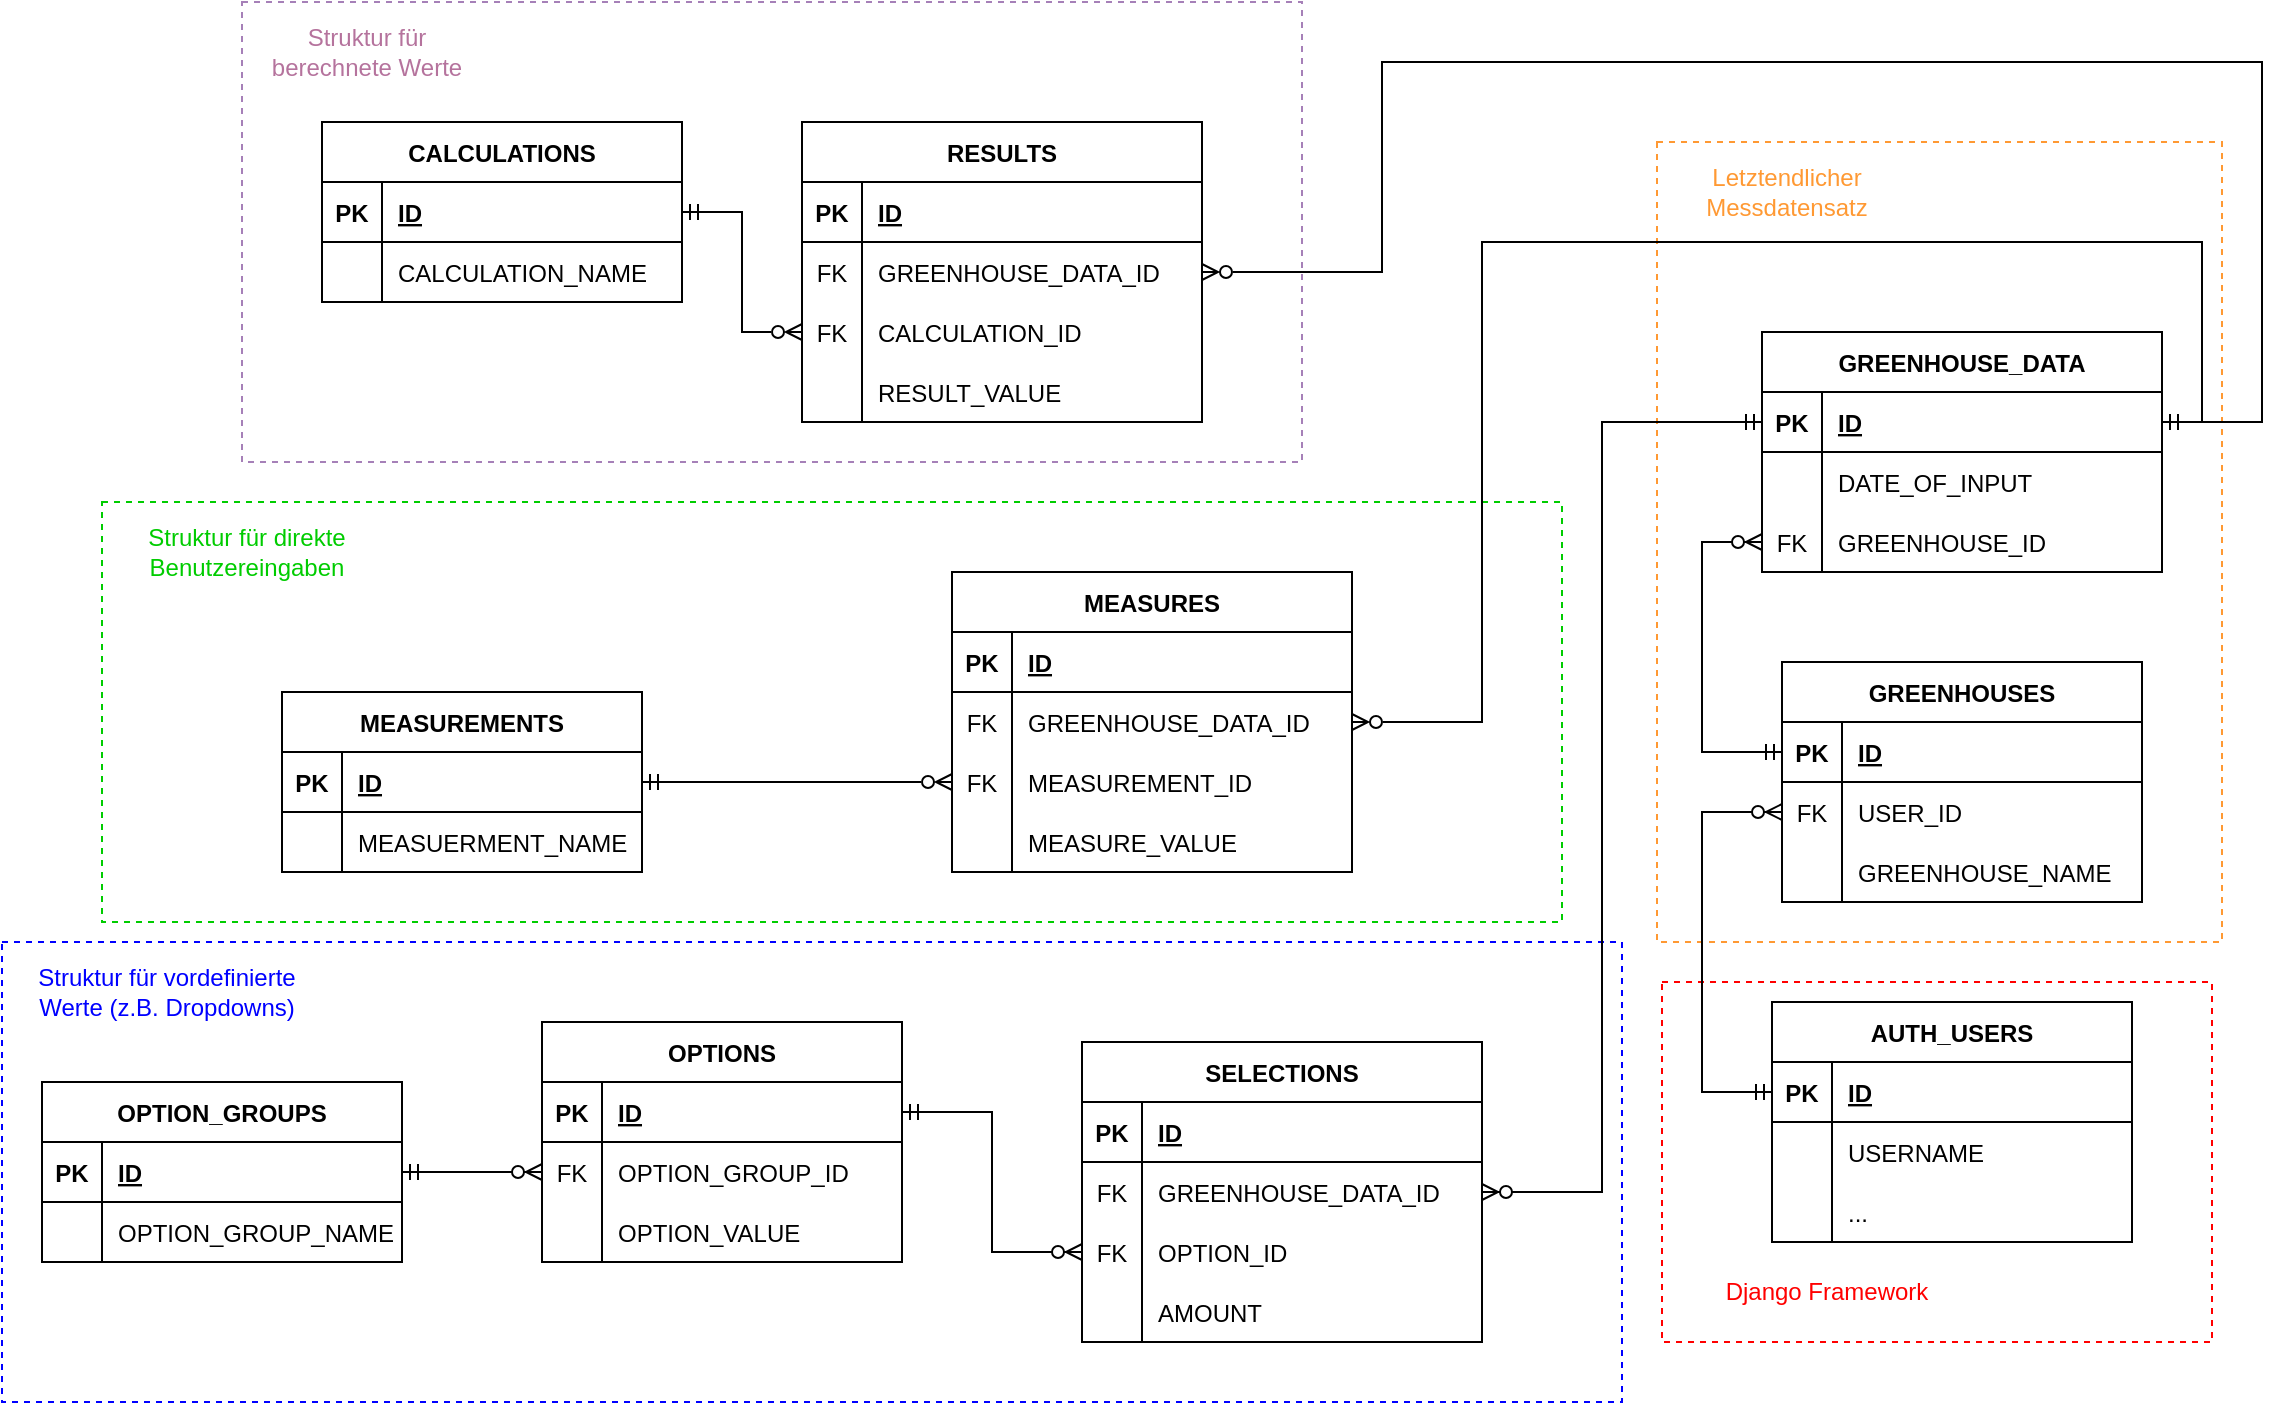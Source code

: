 <mxfile version="20.0.4" type="device"><diagram id="jPKIZu5_ZVfYXM38TCGa" name="Benchmark DB Schema"><mxGraphModel dx="1117" dy="669" grid="1" gridSize="10" guides="1" tooltips="1" connect="1" arrows="1" fold="1" page="1" pageScale="1" pageWidth="1169" pageHeight="827" math="0" shadow="0"><root><mxCell id="0"/><mxCell id="1" parent="0"/><mxCell id="qTQ2APb_8D0BR8Wyvwo7-29" value="" style="rounded=0;whiteSpace=wrap;html=1;dashed=1;strokeColor=#A680B8;" vertex="1" parent="1"><mxGeometry x="120" y="20" width="530" height="230" as="geometry"/></mxCell><mxCell id="7E8drx24B7q7wdcceO4h-179" value="" style="rounded=0;whiteSpace=wrap;html=1;dashed=1;strokeColor=#FF0000;" parent="1" vertex="1"><mxGeometry x="830" y="510" width="275" height="180" as="geometry"/></mxCell><mxCell id="7E8drx24B7q7wdcceO4h-177" value="" style="rounded=0;whiteSpace=wrap;html=1;dashed=1;strokeColor=#FF9933;" parent="1" vertex="1"><mxGeometry x="827.5" y="90" width="282.5" height="400" as="geometry"/></mxCell><mxCell id="7E8drx24B7q7wdcceO4h-175" value="" style="rounded=0;whiteSpace=wrap;html=1;dashed=1;strokeColor=#00CC00;" parent="1" vertex="1"><mxGeometry x="50" y="270" width="730" height="210" as="geometry"/></mxCell><mxCell id="7E8drx24B7q7wdcceO4h-176" value="Struktur für direkte Benutzereingaben" style="text;html=1;strokeColor=none;fillColor=none;align=center;verticalAlign=middle;whiteSpace=wrap;rounded=0;dashed=1;fontColor=#00CC00;" parent="1" vertex="1"><mxGeometry x="50" y="280" width="145" height="30" as="geometry"/></mxCell><mxCell id="7E8drx24B7q7wdcceO4h-169" value="" style="rounded=0;whiteSpace=wrap;html=1;dashed=1;strokeColor=#0000FF;" parent="1" vertex="1"><mxGeometry y="490" width="810" height="230" as="geometry"/></mxCell><mxCell id="7E8drx24B7q7wdcceO4h-1" value="MEASUREMENTS" style="shape=table;startSize=30;container=1;collapsible=1;childLayout=tableLayout;fixedRows=1;rowLines=0;fontStyle=1;align=center;resizeLast=1;" parent="1" vertex="1"><mxGeometry x="140" y="365" width="180" height="90" as="geometry"/></mxCell><mxCell id="7E8drx24B7q7wdcceO4h-2" value="" style="shape=tableRow;horizontal=0;startSize=0;swimlaneHead=0;swimlaneBody=0;fillColor=none;collapsible=0;dropTarget=0;points=[[0,0.5],[1,0.5]];portConstraint=eastwest;top=0;left=0;right=0;bottom=1;" parent="7E8drx24B7q7wdcceO4h-1" vertex="1"><mxGeometry y="30" width="180" height="30" as="geometry"/></mxCell><mxCell id="7E8drx24B7q7wdcceO4h-3" value="PK" style="shape=partialRectangle;connectable=0;fillColor=none;top=0;left=0;bottom=0;right=0;fontStyle=1;overflow=hidden;" parent="7E8drx24B7q7wdcceO4h-2" vertex="1"><mxGeometry width="30" height="30" as="geometry"><mxRectangle width="30" height="30" as="alternateBounds"/></mxGeometry></mxCell><mxCell id="7E8drx24B7q7wdcceO4h-4" value="ID" style="shape=partialRectangle;connectable=0;fillColor=none;top=0;left=0;bottom=0;right=0;align=left;spacingLeft=6;fontStyle=5;overflow=hidden;" parent="7E8drx24B7q7wdcceO4h-2" vertex="1"><mxGeometry x="30" width="150" height="30" as="geometry"><mxRectangle width="150" height="30" as="alternateBounds"/></mxGeometry></mxCell><mxCell id="7E8drx24B7q7wdcceO4h-5" value="" style="shape=tableRow;horizontal=0;startSize=0;swimlaneHead=0;swimlaneBody=0;fillColor=none;collapsible=0;dropTarget=0;points=[[0,0.5],[1,0.5]];portConstraint=eastwest;top=0;left=0;right=0;bottom=0;" parent="7E8drx24B7q7wdcceO4h-1" vertex="1"><mxGeometry y="60" width="180" height="30" as="geometry"/></mxCell><mxCell id="7E8drx24B7q7wdcceO4h-6" value="" style="shape=partialRectangle;connectable=0;fillColor=none;top=0;left=0;bottom=0;right=0;editable=1;overflow=hidden;" parent="7E8drx24B7q7wdcceO4h-5" vertex="1"><mxGeometry width="30" height="30" as="geometry"><mxRectangle width="30" height="30" as="alternateBounds"/></mxGeometry></mxCell><mxCell id="7E8drx24B7q7wdcceO4h-7" value="MEASUERMENT_NAME" style="shape=partialRectangle;connectable=0;fillColor=none;top=0;left=0;bottom=0;right=0;align=left;spacingLeft=6;overflow=hidden;" parent="7E8drx24B7q7wdcceO4h-5" vertex="1"><mxGeometry x="30" width="150" height="30" as="geometry"><mxRectangle width="150" height="30" as="alternateBounds"/></mxGeometry></mxCell><mxCell id="7E8drx24B7q7wdcceO4h-14" value="MEASURES" style="shape=table;startSize=30;container=1;collapsible=1;childLayout=tableLayout;fixedRows=1;rowLines=0;fontStyle=1;align=center;resizeLast=1;" parent="1" vertex="1"><mxGeometry x="475" y="305" width="200" height="150" as="geometry"/></mxCell><mxCell id="7E8drx24B7q7wdcceO4h-15" value="" style="shape=tableRow;horizontal=0;startSize=0;swimlaneHead=0;swimlaneBody=0;fillColor=none;collapsible=0;dropTarget=0;points=[[0,0.5],[1,0.5]];portConstraint=eastwest;top=0;left=0;right=0;bottom=1;" parent="7E8drx24B7q7wdcceO4h-14" vertex="1"><mxGeometry y="30" width="200" height="30" as="geometry"/></mxCell><mxCell id="7E8drx24B7q7wdcceO4h-16" value="PK" style="shape=partialRectangle;connectable=0;fillColor=none;top=0;left=0;bottom=0;right=0;fontStyle=1;overflow=hidden;" parent="7E8drx24B7q7wdcceO4h-15" vertex="1"><mxGeometry width="30" height="30" as="geometry"><mxRectangle width="30" height="30" as="alternateBounds"/></mxGeometry></mxCell><mxCell id="7E8drx24B7q7wdcceO4h-17" value="ID" style="shape=partialRectangle;connectable=0;fillColor=none;top=0;left=0;bottom=0;right=0;align=left;spacingLeft=6;fontStyle=5;overflow=hidden;" parent="7E8drx24B7q7wdcceO4h-15" vertex="1"><mxGeometry x="30" width="170" height="30" as="geometry"><mxRectangle width="170" height="30" as="alternateBounds"/></mxGeometry></mxCell><mxCell id="7E8drx24B7q7wdcceO4h-28" value="" style="shape=tableRow;horizontal=0;startSize=0;swimlaneHead=0;swimlaneBody=0;fillColor=none;collapsible=0;dropTarget=0;points=[[0,0.5],[1,0.5]];portConstraint=eastwest;top=0;left=0;right=0;bottom=0;" parent="7E8drx24B7q7wdcceO4h-14" vertex="1"><mxGeometry y="60" width="200" height="30" as="geometry"/></mxCell><mxCell id="7E8drx24B7q7wdcceO4h-29" value="FK" style="shape=partialRectangle;connectable=0;fillColor=none;top=0;left=0;bottom=0;right=0;fontStyle=0;overflow=hidden;" parent="7E8drx24B7q7wdcceO4h-28" vertex="1"><mxGeometry width="30" height="30" as="geometry"><mxRectangle width="30" height="30" as="alternateBounds"/></mxGeometry></mxCell><mxCell id="7E8drx24B7q7wdcceO4h-30" value="GREENHOUSE_DATA_ID" style="shape=partialRectangle;connectable=0;fillColor=none;top=0;left=0;bottom=0;right=0;align=left;spacingLeft=6;fontStyle=0;overflow=hidden;" parent="7E8drx24B7q7wdcceO4h-28" vertex="1"><mxGeometry x="30" width="170" height="30" as="geometry"><mxRectangle width="170" height="30" as="alternateBounds"/></mxGeometry></mxCell><mxCell id="7E8drx24B7q7wdcceO4h-18" value="" style="shape=tableRow;horizontal=0;startSize=0;swimlaneHead=0;swimlaneBody=0;fillColor=none;collapsible=0;dropTarget=0;points=[[0,0.5],[1,0.5]];portConstraint=eastwest;top=0;left=0;right=0;bottom=0;" parent="7E8drx24B7q7wdcceO4h-14" vertex="1"><mxGeometry y="90" width="200" height="30" as="geometry"/></mxCell><mxCell id="7E8drx24B7q7wdcceO4h-19" value="FK" style="shape=partialRectangle;connectable=0;fillColor=none;top=0;left=0;bottom=0;right=0;editable=1;overflow=hidden;" parent="7E8drx24B7q7wdcceO4h-18" vertex="1"><mxGeometry width="30" height="30" as="geometry"><mxRectangle width="30" height="30" as="alternateBounds"/></mxGeometry></mxCell><mxCell id="7E8drx24B7q7wdcceO4h-20" value="MEASUREMENT_ID" style="shape=partialRectangle;connectable=0;fillColor=none;top=0;left=0;bottom=0;right=0;align=left;spacingLeft=6;overflow=hidden;" parent="7E8drx24B7q7wdcceO4h-18" vertex="1"><mxGeometry x="30" width="170" height="30" as="geometry"><mxRectangle width="170" height="30" as="alternateBounds"/></mxGeometry></mxCell><mxCell id="7E8drx24B7q7wdcceO4h-21" value="" style="shape=tableRow;horizontal=0;startSize=0;swimlaneHead=0;swimlaneBody=0;fillColor=none;collapsible=0;dropTarget=0;points=[[0,0.5],[1,0.5]];portConstraint=eastwest;top=0;left=0;right=0;bottom=0;" parent="7E8drx24B7q7wdcceO4h-14" vertex="1"><mxGeometry y="120" width="200" height="30" as="geometry"/></mxCell><mxCell id="7E8drx24B7q7wdcceO4h-22" value="" style="shape=partialRectangle;connectable=0;fillColor=none;top=0;left=0;bottom=0;right=0;editable=1;overflow=hidden;" parent="7E8drx24B7q7wdcceO4h-21" vertex="1"><mxGeometry width="30" height="30" as="geometry"><mxRectangle width="30" height="30" as="alternateBounds"/></mxGeometry></mxCell><mxCell id="7E8drx24B7q7wdcceO4h-23" value="MEASURE_VALUE" style="shape=partialRectangle;connectable=0;fillColor=none;top=0;left=0;bottom=0;right=0;align=left;spacingLeft=6;overflow=hidden;" parent="7E8drx24B7q7wdcceO4h-21" vertex="1"><mxGeometry x="30" width="170" height="30" as="geometry"><mxRectangle width="170" height="30" as="alternateBounds"/></mxGeometry></mxCell><mxCell id="7E8drx24B7q7wdcceO4h-27" style="edgeStyle=orthogonalEdgeStyle;rounded=0;orthogonalLoop=1;jettySize=auto;html=1;exitX=1;exitY=0.5;exitDx=0;exitDy=0;entryX=0;entryY=0.5;entryDx=0;entryDy=0;startArrow=ERmandOne;startFill=0;endArrow=ERzeroToMany;endFill=0;" parent="1" source="7E8drx24B7q7wdcceO4h-2" target="7E8drx24B7q7wdcceO4h-18" edge="1"><mxGeometry relative="1" as="geometry"/></mxCell><mxCell id="7E8drx24B7q7wdcceO4h-31" value="GREENHOUSE_DATA" style="shape=table;startSize=30;container=1;collapsible=1;childLayout=tableLayout;fixedRows=1;rowLines=0;fontStyle=1;align=center;resizeLast=1;" parent="1" vertex="1"><mxGeometry x="880" y="185" width="200" height="120" as="geometry"/></mxCell><mxCell id="7E8drx24B7q7wdcceO4h-32" value="" style="shape=tableRow;horizontal=0;startSize=0;swimlaneHead=0;swimlaneBody=0;fillColor=none;collapsible=0;dropTarget=0;points=[[0,0.5],[1,0.5]];portConstraint=eastwest;top=0;left=0;right=0;bottom=1;" parent="7E8drx24B7q7wdcceO4h-31" vertex="1"><mxGeometry y="30" width="200" height="30" as="geometry"/></mxCell><mxCell id="7E8drx24B7q7wdcceO4h-33" value="PK" style="shape=partialRectangle;connectable=0;fillColor=none;top=0;left=0;bottom=0;right=0;fontStyle=1;overflow=hidden;" parent="7E8drx24B7q7wdcceO4h-32" vertex="1"><mxGeometry width="30" height="30" as="geometry"><mxRectangle width="30" height="30" as="alternateBounds"/></mxGeometry></mxCell><mxCell id="7E8drx24B7q7wdcceO4h-34" value="ID" style="shape=partialRectangle;connectable=0;fillColor=none;top=0;left=0;bottom=0;right=0;align=left;spacingLeft=6;fontStyle=5;overflow=hidden;" parent="7E8drx24B7q7wdcceO4h-32" vertex="1"><mxGeometry x="30" width="170" height="30" as="geometry"><mxRectangle width="170" height="30" as="alternateBounds"/></mxGeometry></mxCell><mxCell id="7E8drx24B7q7wdcceO4h-38" value="" style="shape=tableRow;horizontal=0;startSize=0;swimlaneHead=0;swimlaneBody=0;fillColor=none;collapsible=0;dropTarget=0;points=[[0,0.5],[1,0.5]];portConstraint=eastwest;top=0;left=0;right=0;bottom=0;" parent="7E8drx24B7q7wdcceO4h-31" vertex="1"><mxGeometry y="60" width="200" height="30" as="geometry"/></mxCell><mxCell id="7E8drx24B7q7wdcceO4h-39" value="" style="shape=partialRectangle;connectable=0;fillColor=none;top=0;left=0;bottom=0;right=0;editable=1;overflow=hidden;" parent="7E8drx24B7q7wdcceO4h-38" vertex="1"><mxGeometry width="30" height="30" as="geometry"><mxRectangle width="30" height="30" as="alternateBounds"/></mxGeometry></mxCell><mxCell id="7E8drx24B7q7wdcceO4h-40" value="DATE_OF_INPUT" style="shape=partialRectangle;connectable=0;fillColor=none;top=0;left=0;bottom=0;right=0;align=left;spacingLeft=6;overflow=hidden;" parent="7E8drx24B7q7wdcceO4h-38" vertex="1"><mxGeometry x="30" width="170" height="30" as="geometry"><mxRectangle width="170" height="30" as="alternateBounds"/></mxGeometry></mxCell><mxCell id="7E8drx24B7q7wdcceO4h-41" value="" style="shape=tableRow;horizontal=0;startSize=0;swimlaneHead=0;swimlaneBody=0;fillColor=none;collapsible=0;dropTarget=0;points=[[0,0.5],[1,0.5]];portConstraint=eastwest;top=0;left=0;right=0;bottom=0;" parent="7E8drx24B7q7wdcceO4h-31" vertex="1"><mxGeometry y="90" width="200" height="30" as="geometry"/></mxCell><mxCell id="7E8drx24B7q7wdcceO4h-42" value="FK" style="shape=partialRectangle;connectable=0;fillColor=none;top=0;left=0;bottom=0;right=0;editable=1;overflow=hidden;" parent="7E8drx24B7q7wdcceO4h-41" vertex="1"><mxGeometry width="30" height="30" as="geometry"><mxRectangle width="30" height="30" as="alternateBounds"/></mxGeometry></mxCell><mxCell id="7E8drx24B7q7wdcceO4h-43" value="GREENHOUSE_ID" style="shape=partialRectangle;connectable=0;fillColor=none;top=0;left=0;bottom=0;right=0;align=left;spacingLeft=6;overflow=hidden;" parent="7E8drx24B7q7wdcceO4h-41" vertex="1"><mxGeometry x="30" width="170" height="30" as="geometry"><mxRectangle width="170" height="30" as="alternateBounds"/></mxGeometry></mxCell><mxCell id="7E8drx24B7q7wdcceO4h-44" style="edgeStyle=orthogonalEdgeStyle;rounded=0;orthogonalLoop=1;jettySize=auto;html=1;exitX=1;exitY=0.5;exitDx=0;exitDy=0;entryX=1;entryY=0.5;entryDx=0;entryDy=0;endArrow=ERzeroToMany;endFill=0;startArrow=ERmandOne;startFill=0;" parent="1" source="7E8drx24B7q7wdcceO4h-32" target="7E8drx24B7q7wdcceO4h-28" edge="1"><mxGeometry relative="1" as="geometry"><Array as="points"><mxPoint x="1100" y="230"/><mxPoint x="1100" y="140"/><mxPoint x="740" y="140"/><mxPoint x="740" y="380"/></Array></mxGeometry></mxCell><mxCell id="7E8drx24B7q7wdcceO4h-45" value="AUTH_USERS" style="shape=table;startSize=30;container=1;collapsible=1;childLayout=tableLayout;fixedRows=1;rowLines=0;fontStyle=1;align=center;resizeLast=1;" parent="1" vertex="1"><mxGeometry x="885" y="520" width="180" height="120" as="geometry"/></mxCell><mxCell id="7E8drx24B7q7wdcceO4h-46" value="" style="shape=tableRow;horizontal=0;startSize=0;swimlaneHead=0;swimlaneBody=0;fillColor=none;collapsible=0;dropTarget=0;points=[[0,0.5],[1,0.5]];portConstraint=eastwest;top=0;left=0;right=0;bottom=1;" parent="7E8drx24B7q7wdcceO4h-45" vertex="1"><mxGeometry y="30" width="180" height="30" as="geometry"/></mxCell><mxCell id="7E8drx24B7q7wdcceO4h-47" value="PK" style="shape=partialRectangle;connectable=0;fillColor=none;top=0;left=0;bottom=0;right=0;fontStyle=1;overflow=hidden;" parent="7E8drx24B7q7wdcceO4h-46" vertex="1"><mxGeometry width="30" height="30" as="geometry"><mxRectangle width="30" height="30" as="alternateBounds"/></mxGeometry></mxCell><mxCell id="7E8drx24B7q7wdcceO4h-48" value="ID" style="shape=partialRectangle;connectable=0;fillColor=none;top=0;left=0;bottom=0;right=0;align=left;spacingLeft=6;fontStyle=5;overflow=hidden;" parent="7E8drx24B7q7wdcceO4h-46" vertex="1"><mxGeometry x="30" width="150" height="30" as="geometry"><mxRectangle width="150" height="30" as="alternateBounds"/></mxGeometry></mxCell><mxCell id="7E8drx24B7q7wdcceO4h-49" value="" style="shape=tableRow;horizontal=0;startSize=0;swimlaneHead=0;swimlaneBody=0;fillColor=none;collapsible=0;dropTarget=0;points=[[0,0.5],[1,0.5]];portConstraint=eastwest;top=0;left=0;right=0;bottom=0;" parent="7E8drx24B7q7wdcceO4h-45" vertex="1"><mxGeometry y="60" width="180" height="30" as="geometry"/></mxCell><mxCell id="7E8drx24B7q7wdcceO4h-50" value="" style="shape=partialRectangle;connectable=0;fillColor=none;top=0;left=0;bottom=0;right=0;editable=1;overflow=hidden;" parent="7E8drx24B7q7wdcceO4h-49" vertex="1"><mxGeometry width="30" height="30" as="geometry"><mxRectangle width="30" height="30" as="alternateBounds"/></mxGeometry></mxCell><mxCell id="7E8drx24B7q7wdcceO4h-51" value="USERNAME" style="shape=partialRectangle;connectable=0;fillColor=none;top=0;left=0;bottom=0;right=0;align=left;spacingLeft=6;overflow=hidden;" parent="7E8drx24B7q7wdcceO4h-49" vertex="1"><mxGeometry x="30" width="150" height="30" as="geometry"><mxRectangle width="150" height="30" as="alternateBounds"/></mxGeometry></mxCell><mxCell id="7E8drx24B7q7wdcceO4h-52" value="" style="shape=tableRow;horizontal=0;startSize=0;swimlaneHead=0;swimlaneBody=0;fillColor=none;collapsible=0;dropTarget=0;points=[[0,0.5],[1,0.5]];portConstraint=eastwest;top=0;left=0;right=0;bottom=0;" parent="7E8drx24B7q7wdcceO4h-45" vertex="1"><mxGeometry y="90" width="180" height="30" as="geometry"/></mxCell><mxCell id="7E8drx24B7q7wdcceO4h-53" value="" style="shape=partialRectangle;connectable=0;fillColor=none;top=0;left=0;bottom=0;right=0;editable=1;overflow=hidden;" parent="7E8drx24B7q7wdcceO4h-52" vertex="1"><mxGeometry width="30" height="30" as="geometry"><mxRectangle width="30" height="30" as="alternateBounds"/></mxGeometry></mxCell><mxCell id="7E8drx24B7q7wdcceO4h-54" value="..." style="shape=partialRectangle;connectable=0;fillColor=none;top=0;left=0;bottom=0;right=0;align=left;spacingLeft=6;overflow=hidden;" parent="7E8drx24B7q7wdcceO4h-52" vertex="1"><mxGeometry x="30" width="150" height="30" as="geometry"><mxRectangle width="150" height="30" as="alternateBounds"/></mxGeometry></mxCell><mxCell id="7E8drx24B7q7wdcceO4h-120" value="SELECTIONS" style="shape=table;startSize=30;container=1;collapsible=1;childLayout=tableLayout;fixedRows=1;rowLines=0;fontStyle=1;align=center;resizeLast=1;" parent="1" vertex="1"><mxGeometry x="540" y="540" width="200" height="150" as="geometry"/></mxCell><mxCell id="7E8drx24B7q7wdcceO4h-121" value="" style="shape=tableRow;horizontal=0;startSize=0;swimlaneHead=0;swimlaneBody=0;fillColor=none;collapsible=0;dropTarget=0;points=[[0,0.5],[1,0.5]];portConstraint=eastwest;top=0;left=0;right=0;bottom=1;" parent="7E8drx24B7q7wdcceO4h-120" vertex="1"><mxGeometry y="30" width="200" height="30" as="geometry"/></mxCell><mxCell id="7E8drx24B7q7wdcceO4h-122" value="PK" style="shape=partialRectangle;connectable=0;fillColor=none;top=0;left=0;bottom=0;right=0;fontStyle=1;overflow=hidden;" parent="7E8drx24B7q7wdcceO4h-121" vertex="1"><mxGeometry width="30" height="30" as="geometry"><mxRectangle width="30" height="30" as="alternateBounds"/></mxGeometry></mxCell><mxCell id="7E8drx24B7q7wdcceO4h-123" value="ID" style="shape=partialRectangle;connectable=0;fillColor=none;top=0;left=0;bottom=0;right=0;align=left;spacingLeft=6;fontStyle=5;overflow=hidden;" parent="7E8drx24B7q7wdcceO4h-121" vertex="1"><mxGeometry x="30" width="170" height="30" as="geometry"><mxRectangle width="170" height="30" as="alternateBounds"/></mxGeometry></mxCell><mxCell id="7E8drx24B7q7wdcceO4h-124" value="" style="shape=tableRow;horizontal=0;startSize=0;swimlaneHead=0;swimlaneBody=0;fillColor=none;collapsible=0;dropTarget=0;points=[[0,0.5],[1,0.5]];portConstraint=eastwest;top=0;left=0;right=0;bottom=0;" parent="7E8drx24B7q7wdcceO4h-120" vertex="1"><mxGeometry y="60" width="200" height="30" as="geometry"/></mxCell><mxCell id="7E8drx24B7q7wdcceO4h-125" value="FK" style="shape=partialRectangle;connectable=0;fillColor=none;top=0;left=0;bottom=0;right=0;editable=1;overflow=hidden;" parent="7E8drx24B7q7wdcceO4h-124" vertex="1"><mxGeometry width="30" height="30" as="geometry"><mxRectangle width="30" height="30" as="alternateBounds"/></mxGeometry></mxCell><mxCell id="7E8drx24B7q7wdcceO4h-126" value="GREENHOUSE_DATA_ID" style="shape=partialRectangle;connectable=0;fillColor=none;top=0;left=0;bottom=0;right=0;align=left;spacingLeft=6;overflow=hidden;" parent="7E8drx24B7q7wdcceO4h-124" vertex="1"><mxGeometry x="30" width="170" height="30" as="geometry"><mxRectangle width="170" height="30" as="alternateBounds"/></mxGeometry></mxCell><mxCell id="7E8drx24B7q7wdcceO4h-127" value="" style="shape=tableRow;horizontal=0;startSize=0;swimlaneHead=0;swimlaneBody=0;fillColor=none;collapsible=0;dropTarget=0;points=[[0,0.5],[1,0.5]];portConstraint=eastwest;top=0;left=0;right=0;bottom=0;" parent="7E8drx24B7q7wdcceO4h-120" vertex="1"><mxGeometry y="90" width="200" height="30" as="geometry"/></mxCell><mxCell id="7E8drx24B7q7wdcceO4h-128" value="FK" style="shape=partialRectangle;connectable=0;fillColor=none;top=0;left=0;bottom=0;right=0;editable=1;overflow=hidden;" parent="7E8drx24B7q7wdcceO4h-127" vertex="1"><mxGeometry width="30" height="30" as="geometry"><mxRectangle width="30" height="30" as="alternateBounds"/></mxGeometry></mxCell><mxCell id="7E8drx24B7q7wdcceO4h-129" value="OPTION_ID" style="shape=partialRectangle;connectable=0;fillColor=none;top=0;left=0;bottom=0;right=0;align=left;spacingLeft=6;overflow=hidden;" parent="7E8drx24B7q7wdcceO4h-127" vertex="1"><mxGeometry x="30" width="170" height="30" as="geometry"><mxRectangle width="170" height="30" as="alternateBounds"/></mxGeometry></mxCell><mxCell id="7E8drx24B7q7wdcceO4h-166" value="" style="shape=tableRow;horizontal=0;startSize=0;swimlaneHead=0;swimlaneBody=0;fillColor=none;collapsible=0;dropTarget=0;points=[[0,0.5],[1,0.5]];portConstraint=eastwest;top=0;left=0;right=0;bottom=0;" parent="7E8drx24B7q7wdcceO4h-120" vertex="1"><mxGeometry y="120" width="200" height="30" as="geometry"/></mxCell><mxCell id="7E8drx24B7q7wdcceO4h-167" value="" style="shape=partialRectangle;connectable=0;fillColor=none;top=0;left=0;bottom=0;right=0;editable=1;overflow=hidden;" parent="7E8drx24B7q7wdcceO4h-166" vertex="1"><mxGeometry width="30" height="30" as="geometry"><mxRectangle width="30" height="30" as="alternateBounds"/></mxGeometry></mxCell><mxCell id="7E8drx24B7q7wdcceO4h-168" value="AMOUNT" style="shape=partialRectangle;connectable=0;fillColor=none;top=0;left=0;bottom=0;right=0;align=left;spacingLeft=6;overflow=hidden;" parent="7E8drx24B7q7wdcceO4h-166" vertex="1"><mxGeometry x="30" width="170" height="30" as="geometry"><mxRectangle width="170" height="30" as="alternateBounds"/></mxGeometry></mxCell><mxCell id="7E8drx24B7q7wdcceO4h-133" value="OPTIONS" style="shape=table;startSize=30;container=1;collapsible=1;childLayout=tableLayout;fixedRows=1;rowLines=0;fontStyle=1;align=center;resizeLast=1;" parent="1" vertex="1"><mxGeometry x="270" y="530" width="180" height="120" as="geometry"/></mxCell><mxCell id="7E8drx24B7q7wdcceO4h-134" value="" style="shape=tableRow;horizontal=0;startSize=0;swimlaneHead=0;swimlaneBody=0;fillColor=none;collapsible=0;dropTarget=0;points=[[0,0.5],[1,0.5]];portConstraint=eastwest;top=0;left=0;right=0;bottom=1;" parent="7E8drx24B7q7wdcceO4h-133" vertex="1"><mxGeometry y="30" width="180" height="30" as="geometry"/></mxCell><mxCell id="7E8drx24B7q7wdcceO4h-135" value="PK" style="shape=partialRectangle;connectable=0;fillColor=none;top=0;left=0;bottom=0;right=0;fontStyle=1;overflow=hidden;" parent="7E8drx24B7q7wdcceO4h-134" vertex="1"><mxGeometry width="30" height="30" as="geometry"><mxRectangle width="30" height="30" as="alternateBounds"/></mxGeometry></mxCell><mxCell id="7E8drx24B7q7wdcceO4h-136" value="ID" style="shape=partialRectangle;connectable=0;fillColor=none;top=0;left=0;bottom=0;right=0;align=left;spacingLeft=6;fontStyle=5;overflow=hidden;" parent="7E8drx24B7q7wdcceO4h-134" vertex="1"><mxGeometry x="30" width="150" height="30" as="geometry"><mxRectangle width="150" height="30" as="alternateBounds"/></mxGeometry></mxCell><mxCell id="7E8drx24B7q7wdcceO4h-137" value="" style="shape=tableRow;horizontal=0;startSize=0;swimlaneHead=0;swimlaneBody=0;fillColor=none;collapsible=0;dropTarget=0;points=[[0,0.5],[1,0.5]];portConstraint=eastwest;top=0;left=0;right=0;bottom=0;" parent="7E8drx24B7q7wdcceO4h-133" vertex="1"><mxGeometry y="60" width="180" height="30" as="geometry"/></mxCell><mxCell id="7E8drx24B7q7wdcceO4h-138" value="FK" style="shape=partialRectangle;connectable=0;fillColor=none;top=0;left=0;bottom=0;right=0;editable=1;overflow=hidden;" parent="7E8drx24B7q7wdcceO4h-137" vertex="1"><mxGeometry width="30" height="30" as="geometry"><mxRectangle width="30" height="30" as="alternateBounds"/></mxGeometry></mxCell><mxCell id="7E8drx24B7q7wdcceO4h-139" value="OPTION_GROUP_ID" style="shape=partialRectangle;connectable=0;fillColor=none;top=0;left=0;bottom=0;right=0;align=left;spacingLeft=6;overflow=hidden;" parent="7E8drx24B7q7wdcceO4h-137" vertex="1"><mxGeometry x="30" width="150" height="30" as="geometry"><mxRectangle width="150" height="30" as="alternateBounds"/></mxGeometry></mxCell><mxCell id="7E8drx24B7q7wdcceO4h-140" value="" style="shape=tableRow;horizontal=0;startSize=0;swimlaneHead=0;swimlaneBody=0;fillColor=none;collapsible=0;dropTarget=0;points=[[0,0.5],[1,0.5]];portConstraint=eastwest;top=0;left=0;right=0;bottom=0;" parent="7E8drx24B7q7wdcceO4h-133" vertex="1"><mxGeometry y="90" width="180" height="30" as="geometry"/></mxCell><mxCell id="7E8drx24B7q7wdcceO4h-141" value="" style="shape=partialRectangle;connectable=0;fillColor=none;top=0;left=0;bottom=0;right=0;editable=1;overflow=hidden;" parent="7E8drx24B7q7wdcceO4h-140" vertex="1"><mxGeometry width="30" height="30" as="geometry"><mxRectangle width="30" height="30" as="alternateBounds"/></mxGeometry></mxCell><mxCell id="7E8drx24B7q7wdcceO4h-142" value="OPTION_VALUE" style="shape=partialRectangle;connectable=0;fillColor=none;top=0;left=0;bottom=0;right=0;align=left;spacingLeft=6;overflow=hidden;" parent="7E8drx24B7q7wdcceO4h-140" vertex="1"><mxGeometry x="30" width="150" height="30" as="geometry"><mxRectangle width="150" height="30" as="alternateBounds"/></mxGeometry></mxCell><mxCell id="7E8drx24B7q7wdcceO4h-146" value="OPTION_GROUPS" style="shape=table;startSize=30;container=1;collapsible=1;childLayout=tableLayout;fixedRows=1;rowLines=0;fontStyle=1;align=center;resizeLast=1;" parent="1" vertex="1"><mxGeometry x="20" y="560" width="180" height="90" as="geometry"/></mxCell><mxCell id="7E8drx24B7q7wdcceO4h-147" value="" style="shape=tableRow;horizontal=0;startSize=0;swimlaneHead=0;swimlaneBody=0;fillColor=none;collapsible=0;dropTarget=0;points=[[0,0.5],[1,0.5]];portConstraint=eastwest;top=0;left=0;right=0;bottom=1;" parent="7E8drx24B7q7wdcceO4h-146" vertex="1"><mxGeometry y="30" width="180" height="30" as="geometry"/></mxCell><mxCell id="7E8drx24B7q7wdcceO4h-148" value="PK" style="shape=partialRectangle;connectable=0;fillColor=none;top=0;left=0;bottom=0;right=0;fontStyle=1;overflow=hidden;" parent="7E8drx24B7q7wdcceO4h-147" vertex="1"><mxGeometry width="30" height="30" as="geometry"><mxRectangle width="30" height="30" as="alternateBounds"/></mxGeometry></mxCell><mxCell id="7E8drx24B7q7wdcceO4h-149" value="ID" style="shape=partialRectangle;connectable=0;fillColor=none;top=0;left=0;bottom=0;right=0;align=left;spacingLeft=6;fontStyle=5;overflow=hidden;" parent="7E8drx24B7q7wdcceO4h-147" vertex="1"><mxGeometry x="30" width="150" height="30" as="geometry"><mxRectangle width="150" height="30" as="alternateBounds"/></mxGeometry></mxCell><mxCell id="7E8drx24B7q7wdcceO4h-150" value="" style="shape=tableRow;horizontal=0;startSize=0;swimlaneHead=0;swimlaneBody=0;fillColor=none;collapsible=0;dropTarget=0;points=[[0,0.5],[1,0.5]];portConstraint=eastwest;top=0;left=0;right=0;bottom=0;" parent="7E8drx24B7q7wdcceO4h-146" vertex="1"><mxGeometry y="60" width="180" height="30" as="geometry"/></mxCell><mxCell id="7E8drx24B7q7wdcceO4h-151" value="" style="shape=partialRectangle;connectable=0;fillColor=none;top=0;left=0;bottom=0;right=0;editable=1;overflow=hidden;" parent="7E8drx24B7q7wdcceO4h-150" vertex="1"><mxGeometry width="30" height="30" as="geometry"><mxRectangle width="30" height="30" as="alternateBounds"/></mxGeometry></mxCell><mxCell id="7E8drx24B7q7wdcceO4h-152" value="OPTION_GROUP_NAME" style="shape=partialRectangle;connectable=0;fillColor=none;top=0;left=0;bottom=0;right=0;align=left;spacingLeft=6;overflow=hidden;" parent="7E8drx24B7q7wdcceO4h-150" vertex="1"><mxGeometry x="30" width="150" height="30" as="geometry"><mxRectangle width="150" height="30" as="alternateBounds"/></mxGeometry></mxCell><mxCell id="7E8drx24B7q7wdcceO4h-159" value="" style="edgeStyle=orthogonalEdgeStyle;fontSize=12;html=1;endArrow=ERzeroToMany;startArrow=ERmandOne;rounded=0;exitX=0;exitY=0.5;exitDx=0;exitDy=0;entryX=1;entryY=0.5;entryDx=0;entryDy=0;" parent="1" source="7E8drx24B7q7wdcceO4h-32" target="7E8drx24B7q7wdcceO4h-124" edge="1"><mxGeometry width="100" height="100" relative="1" as="geometry"><mxPoint x="510" y="560" as="sourcePoint"/><mxPoint x="610" y="460" as="targetPoint"/><Array as="points"><mxPoint x="800" y="230"/><mxPoint x="800" y="615"/></Array></mxGeometry></mxCell><mxCell id="7E8drx24B7q7wdcceO4h-163" value="" style="edgeStyle=orthogonalEdgeStyle;fontSize=12;html=1;endArrow=ERzeroToMany;startArrow=ERmandOne;rounded=0;entryX=0;entryY=0.5;entryDx=0;entryDy=0;exitX=1;exitY=0.5;exitDx=0;exitDy=0;" parent="1" source="7E8drx24B7q7wdcceO4h-134" target="7E8drx24B7q7wdcceO4h-127" edge="1"><mxGeometry width="100" height="100" relative="1" as="geometry"><mxPoint x="500" y="710" as="sourcePoint"/><mxPoint x="600" y="610" as="targetPoint"/></mxGeometry></mxCell><mxCell id="7E8drx24B7q7wdcceO4h-165" value="" style="edgeStyle=entityRelationEdgeStyle;fontSize=12;html=1;endArrow=ERzeroToMany;startArrow=ERmandOne;rounded=0;entryX=0;entryY=0.5;entryDx=0;entryDy=0;exitX=1;exitY=0.5;exitDx=0;exitDy=0;" parent="1" source="7E8drx24B7q7wdcceO4h-147" target="7E8drx24B7q7wdcceO4h-137" edge="1"><mxGeometry width="100" height="100" relative="1" as="geometry"><mxPoint x="500" y="710" as="sourcePoint"/><mxPoint x="600" y="610" as="targetPoint"/></mxGeometry></mxCell><mxCell id="7E8drx24B7q7wdcceO4h-171" value="Struktur für vordefinierte Werte (z.B. Dropdowns)" style="text;html=1;strokeColor=none;fillColor=none;align=center;verticalAlign=middle;whiteSpace=wrap;rounded=0;dashed=1;fontColor=#0000FF;" parent="1" vertex="1"><mxGeometry y="500" width="165" height="30" as="geometry"/></mxCell><mxCell id="7E8drx24B7q7wdcceO4h-178" value="Letztendlicher Messdatensatz" style="text;html=1;strokeColor=none;fillColor=none;align=center;verticalAlign=middle;whiteSpace=wrap;rounded=0;dashed=1;fontColor=#FF9933;" parent="1" vertex="1"><mxGeometry x="820" y="100" width="145" height="30" as="geometry"/></mxCell><mxCell id="7E8drx24B7q7wdcceO4h-180" value="Django Framework" style="text;html=1;strokeColor=none;fillColor=none;align=center;verticalAlign=middle;whiteSpace=wrap;rounded=0;dashed=1;fontColor=#FF0000;" parent="1" vertex="1"><mxGeometry x="840" y="650" width="145" height="30" as="geometry"/></mxCell><mxCell id="LHGGX_xJK5n90Qv3AJJe-1" value="GREENHOUSES" style="shape=table;startSize=30;container=1;collapsible=1;childLayout=tableLayout;fixedRows=1;rowLines=0;fontStyle=1;align=center;resizeLast=1;" parent="1" vertex="1"><mxGeometry x="890" y="350" width="180" height="120" as="geometry"/></mxCell><mxCell id="LHGGX_xJK5n90Qv3AJJe-2" value="" style="shape=tableRow;horizontal=0;startSize=0;swimlaneHead=0;swimlaneBody=0;fillColor=none;collapsible=0;dropTarget=0;points=[[0,0.5],[1,0.5]];portConstraint=eastwest;top=0;left=0;right=0;bottom=1;" parent="LHGGX_xJK5n90Qv3AJJe-1" vertex="1"><mxGeometry y="30" width="180" height="30" as="geometry"/></mxCell><mxCell id="LHGGX_xJK5n90Qv3AJJe-3" value="PK" style="shape=partialRectangle;connectable=0;fillColor=none;top=0;left=0;bottom=0;right=0;fontStyle=1;overflow=hidden;" parent="LHGGX_xJK5n90Qv3AJJe-2" vertex="1"><mxGeometry width="30" height="30" as="geometry"><mxRectangle width="30" height="30" as="alternateBounds"/></mxGeometry></mxCell><mxCell id="LHGGX_xJK5n90Qv3AJJe-4" value="ID" style="shape=partialRectangle;connectable=0;fillColor=none;top=0;left=0;bottom=0;right=0;align=left;spacingLeft=6;fontStyle=5;overflow=hidden;" parent="LHGGX_xJK5n90Qv3AJJe-2" vertex="1"><mxGeometry x="30" width="150" height="30" as="geometry"><mxRectangle width="150" height="30" as="alternateBounds"/></mxGeometry></mxCell><mxCell id="LHGGX_xJK5n90Qv3AJJe-5" value="" style="shape=tableRow;horizontal=0;startSize=0;swimlaneHead=0;swimlaneBody=0;fillColor=none;collapsible=0;dropTarget=0;points=[[0,0.5],[1,0.5]];portConstraint=eastwest;top=0;left=0;right=0;bottom=0;" parent="LHGGX_xJK5n90Qv3AJJe-1" vertex="1"><mxGeometry y="60" width="180" height="30" as="geometry"/></mxCell><mxCell id="LHGGX_xJK5n90Qv3AJJe-6" value="FK" style="shape=partialRectangle;connectable=0;fillColor=none;top=0;left=0;bottom=0;right=0;editable=1;overflow=hidden;" parent="LHGGX_xJK5n90Qv3AJJe-5" vertex="1"><mxGeometry width="30" height="30" as="geometry"><mxRectangle width="30" height="30" as="alternateBounds"/></mxGeometry></mxCell><mxCell id="LHGGX_xJK5n90Qv3AJJe-7" value="USER_ID" style="shape=partialRectangle;connectable=0;fillColor=none;top=0;left=0;bottom=0;right=0;align=left;spacingLeft=6;overflow=hidden;" parent="LHGGX_xJK5n90Qv3AJJe-5" vertex="1"><mxGeometry x="30" width="150" height="30" as="geometry"><mxRectangle width="150" height="30" as="alternateBounds"/></mxGeometry></mxCell><mxCell id="LHGGX_xJK5n90Qv3AJJe-11" value="" style="shape=tableRow;horizontal=0;startSize=0;swimlaneHead=0;swimlaneBody=0;fillColor=none;collapsible=0;dropTarget=0;points=[[0,0.5],[1,0.5]];portConstraint=eastwest;top=0;left=0;right=0;bottom=0;" parent="LHGGX_xJK5n90Qv3AJJe-1" vertex="1"><mxGeometry y="90" width="180" height="30" as="geometry"/></mxCell><mxCell id="LHGGX_xJK5n90Qv3AJJe-12" value="" style="shape=partialRectangle;connectable=0;fillColor=none;top=0;left=0;bottom=0;right=0;editable=1;overflow=hidden;" parent="LHGGX_xJK5n90Qv3AJJe-11" vertex="1"><mxGeometry width="30" height="30" as="geometry"><mxRectangle width="30" height="30" as="alternateBounds"/></mxGeometry></mxCell><mxCell id="LHGGX_xJK5n90Qv3AJJe-13" value="GREENHOUSE_NAME" style="shape=partialRectangle;connectable=0;fillColor=none;top=0;left=0;bottom=0;right=0;align=left;spacingLeft=6;overflow=hidden;" parent="LHGGX_xJK5n90Qv3AJJe-11" vertex="1"><mxGeometry x="30" width="150" height="30" as="geometry"><mxRectangle width="150" height="30" as="alternateBounds"/></mxGeometry></mxCell><mxCell id="LHGGX_xJK5n90Qv3AJJe-14" value="" style="edgeStyle=orthogonalEdgeStyle;fontSize=12;html=1;endArrow=ERzeroToMany;startArrow=ERmandOne;rounded=0;exitX=0;exitY=0.5;exitDx=0;exitDy=0;entryX=0;entryY=0.5;entryDx=0;entryDy=0;" parent="1" source="LHGGX_xJK5n90Qv3AJJe-2" target="7E8drx24B7q7wdcceO4h-41" edge="1"><mxGeometry width="100" height="100" relative="1" as="geometry"><mxPoint x="670" y="490" as="sourcePoint"/><mxPoint x="770" y="390" as="targetPoint"/><Array as="points"><mxPoint x="850" y="395"/><mxPoint x="850" y="290"/></Array></mxGeometry></mxCell><mxCell id="LHGGX_xJK5n90Qv3AJJe-16" value="" style="edgeStyle=orthogonalEdgeStyle;fontSize=12;html=1;endArrow=ERzeroToMany;startArrow=ERmandOne;rounded=0;entryX=0;entryY=0.5;entryDx=0;entryDy=0;exitX=0;exitY=0.5;exitDx=0;exitDy=0;" parent="1" source="7E8drx24B7q7wdcceO4h-46" target="LHGGX_xJK5n90Qv3AJJe-5" edge="1"><mxGeometry width="100" height="100" relative="1" as="geometry"><mxPoint x="670" y="490" as="sourcePoint"/><mxPoint x="770" y="390" as="targetPoint"/><Array as="points"><mxPoint x="850" y="565"/><mxPoint x="850" y="425"/></Array></mxGeometry></mxCell><mxCell id="qTQ2APb_8D0BR8Wyvwo7-5" value="CALCULATIONS" style="shape=table;startSize=30;container=1;collapsible=1;childLayout=tableLayout;fixedRows=1;rowLines=0;fontStyle=1;align=center;resizeLast=1;" vertex="1" parent="1"><mxGeometry x="160" y="80" width="180" height="90" as="geometry"/></mxCell><mxCell id="qTQ2APb_8D0BR8Wyvwo7-6" value="" style="shape=tableRow;horizontal=0;startSize=0;swimlaneHead=0;swimlaneBody=0;fillColor=none;collapsible=0;dropTarget=0;points=[[0,0.5],[1,0.5]];portConstraint=eastwest;top=0;left=0;right=0;bottom=1;" vertex="1" parent="qTQ2APb_8D0BR8Wyvwo7-5"><mxGeometry y="30" width="180" height="30" as="geometry"/></mxCell><mxCell id="qTQ2APb_8D0BR8Wyvwo7-7" value="PK" style="shape=partialRectangle;connectable=0;fillColor=none;top=0;left=0;bottom=0;right=0;fontStyle=1;overflow=hidden;" vertex="1" parent="qTQ2APb_8D0BR8Wyvwo7-6"><mxGeometry width="30" height="30" as="geometry"><mxRectangle width="30" height="30" as="alternateBounds"/></mxGeometry></mxCell><mxCell id="qTQ2APb_8D0BR8Wyvwo7-8" value="ID" style="shape=partialRectangle;connectable=0;fillColor=none;top=0;left=0;bottom=0;right=0;align=left;spacingLeft=6;fontStyle=5;overflow=hidden;" vertex="1" parent="qTQ2APb_8D0BR8Wyvwo7-6"><mxGeometry x="30" width="150" height="30" as="geometry"><mxRectangle width="150" height="30" as="alternateBounds"/></mxGeometry></mxCell><mxCell id="qTQ2APb_8D0BR8Wyvwo7-9" value="" style="shape=tableRow;horizontal=0;startSize=0;swimlaneHead=0;swimlaneBody=0;fillColor=none;collapsible=0;dropTarget=0;points=[[0,0.5],[1,0.5]];portConstraint=eastwest;top=0;left=0;right=0;bottom=0;" vertex="1" parent="qTQ2APb_8D0BR8Wyvwo7-5"><mxGeometry y="60" width="180" height="30" as="geometry"/></mxCell><mxCell id="qTQ2APb_8D0BR8Wyvwo7-10" value="" style="shape=partialRectangle;connectable=0;fillColor=none;top=0;left=0;bottom=0;right=0;editable=1;overflow=hidden;" vertex="1" parent="qTQ2APb_8D0BR8Wyvwo7-9"><mxGeometry width="30" height="30" as="geometry"><mxRectangle width="30" height="30" as="alternateBounds"/></mxGeometry></mxCell><mxCell id="qTQ2APb_8D0BR8Wyvwo7-11" value="CALCULATION_NAME" style="shape=partialRectangle;connectable=0;fillColor=none;top=0;left=0;bottom=0;right=0;align=left;spacingLeft=6;overflow=hidden;" vertex="1" parent="qTQ2APb_8D0BR8Wyvwo7-9"><mxGeometry x="30" width="150" height="30" as="geometry"><mxRectangle width="150" height="30" as="alternateBounds"/></mxGeometry></mxCell><mxCell id="qTQ2APb_8D0BR8Wyvwo7-30" value="&lt;font color=&quot;#b5739d&quot;&gt;Struktur für&lt;br&gt;berechnete Werte&lt;/font&gt;" style="text;html=1;strokeColor=none;fillColor=none;align=center;verticalAlign=middle;whiteSpace=wrap;rounded=0;dashed=1;fontColor=#0000FF;" vertex="1" parent="1"><mxGeometry x="120" y="30" width="125" height="30" as="geometry"/></mxCell><mxCell id="qTQ2APb_8D0BR8Wyvwo7-33" style="edgeStyle=orthogonalEdgeStyle;rounded=0;orthogonalLoop=1;jettySize=auto;html=1;exitX=1;exitY=0.5;exitDx=0;exitDy=0;fontColor=#B5739D;startArrow=ERmandOne;startFill=0;endArrow=ERzeroToMany;endFill=0;entryX=0;entryY=0.5;entryDx=0;entryDy=0;" edge="1" parent="1" source="qTQ2APb_8D0BR8Wyvwo7-6" target="qTQ2APb_8D0BR8Wyvwo7-42"><mxGeometry relative="1" as="geometry"><mxPoint x="400" y="210" as="targetPoint"/><Array as="points"><mxPoint x="370" y="125"/><mxPoint x="370" y="185"/></Array></mxGeometry></mxCell><mxCell id="qTQ2APb_8D0BR8Wyvwo7-35" value="RESULTS" style="shape=table;startSize=30;container=1;collapsible=1;childLayout=tableLayout;fixedRows=1;rowLines=0;fontStyle=1;align=center;resizeLast=1;" vertex="1" parent="1"><mxGeometry x="400" y="80" width="200" height="150" as="geometry"/></mxCell><mxCell id="qTQ2APb_8D0BR8Wyvwo7-36" value="" style="shape=tableRow;horizontal=0;startSize=0;swimlaneHead=0;swimlaneBody=0;fillColor=none;collapsible=0;dropTarget=0;points=[[0,0.5],[1,0.5]];portConstraint=eastwest;top=0;left=0;right=0;bottom=1;" vertex="1" parent="qTQ2APb_8D0BR8Wyvwo7-35"><mxGeometry y="30" width="200" height="30" as="geometry"/></mxCell><mxCell id="qTQ2APb_8D0BR8Wyvwo7-37" value="PK" style="shape=partialRectangle;connectable=0;fillColor=none;top=0;left=0;bottom=0;right=0;fontStyle=1;overflow=hidden;" vertex="1" parent="qTQ2APb_8D0BR8Wyvwo7-36"><mxGeometry width="30" height="30" as="geometry"><mxRectangle width="30" height="30" as="alternateBounds"/></mxGeometry></mxCell><mxCell id="qTQ2APb_8D0BR8Wyvwo7-38" value="ID" style="shape=partialRectangle;connectable=0;fillColor=none;top=0;left=0;bottom=0;right=0;align=left;spacingLeft=6;fontStyle=5;overflow=hidden;" vertex="1" parent="qTQ2APb_8D0BR8Wyvwo7-36"><mxGeometry x="30" width="170" height="30" as="geometry"><mxRectangle width="170" height="30" as="alternateBounds"/></mxGeometry></mxCell><mxCell id="qTQ2APb_8D0BR8Wyvwo7-39" value="" style="shape=tableRow;horizontal=0;startSize=0;swimlaneHead=0;swimlaneBody=0;fillColor=none;collapsible=0;dropTarget=0;points=[[0,0.5],[1,0.5]];portConstraint=eastwest;top=0;left=0;right=0;bottom=0;" vertex="1" parent="qTQ2APb_8D0BR8Wyvwo7-35"><mxGeometry y="60" width="200" height="30" as="geometry"/></mxCell><mxCell id="qTQ2APb_8D0BR8Wyvwo7-40" value="FK" style="shape=partialRectangle;connectable=0;fillColor=none;top=0;left=0;bottom=0;right=0;editable=1;overflow=hidden;" vertex="1" parent="qTQ2APb_8D0BR8Wyvwo7-39"><mxGeometry width="30" height="30" as="geometry"><mxRectangle width="30" height="30" as="alternateBounds"/></mxGeometry></mxCell><mxCell id="qTQ2APb_8D0BR8Wyvwo7-41" value="GREENHOUSE_DATA_ID" style="shape=partialRectangle;connectable=0;fillColor=none;top=0;left=0;bottom=0;right=0;align=left;spacingLeft=6;overflow=hidden;" vertex="1" parent="qTQ2APb_8D0BR8Wyvwo7-39"><mxGeometry x="30" width="170" height="30" as="geometry"><mxRectangle width="170" height="30" as="alternateBounds"/></mxGeometry></mxCell><mxCell id="qTQ2APb_8D0BR8Wyvwo7-42" value="" style="shape=tableRow;horizontal=0;startSize=0;swimlaneHead=0;swimlaneBody=0;fillColor=none;collapsible=0;dropTarget=0;points=[[0,0.5],[1,0.5]];portConstraint=eastwest;top=0;left=0;right=0;bottom=0;" vertex="1" parent="qTQ2APb_8D0BR8Wyvwo7-35"><mxGeometry y="90" width="200" height="30" as="geometry"/></mxCell><mxCell id="qTQ2APb_8D0BR8Wyvwo7-43" value="FK" style="shape=partialRectangle;connectable=0;fillColor=none;top=0;left=0;bottom=0;right=0;editable=1;overflow=hidden;" vertex="1" parent="qTQ2APb_8D0BR8Wyvwo7-42"><mxGeometry width="30" height="30" as="geometry"><mxRectangle width="30" height="30" as="alternateBounds"/></mxGeometry></mxCell><mxCell id="qTQ2APb_8D0BR8Wyvwo7-44" value="CALCULATION_ID" style="shape=partialRectangle;connectable=0;fillColor=none;top=0;left=0;bottom=0;right=0;align=left;spacingLeft=6;overflow=hidden;" vertex="1" parent="qTQ2APb_8D0BR8Wyvwo7-42"><mxGeometry x="30" width="170" height="30" as="geometry"><mxRectangle width="170" height="30" as="alternateBounds"/></mxGeometry></mxCell><mxCell id="qTQ2APb_8D0BR8Wyvwo7-45" value="" style="shape=tableRow;horizontal=0;startSize=0;swimlaneHead=0;swimlaneBody=0;fillColor=none;collapsible=0;dropTarget=0;points=[[0,0.5],[1,0.5]];portConstraint=eastwest;top=0;left=0;right=0;bottom=0;" vertex="1" parent="qTQ2APb_8D0BR8Wyvwo7-35"><mxGeometry y="120" width="200" height="30" as="geometry"/></mxCell><mxCell id="qTQ2APb_8D0BR8Wyvwo7-46" value="" style="shape=partialRectangle;connectable=0;fillColor=none;top=0;left=0;bottom=0;right=0;editable=1;overflow=hidden;" vertex="1" parent="qTQ2APb_8D0BR8Wyvwo7-45"><mxGeometry width="30" height="30" as="geometry"><mxRectangle width="30" height="30" as="alternateBounds"/></mxGeometry></mxCell><mxCell id="qTQ2APb_8D0BR8Wyvwo7-47" value="RESULT_VALUE" style="shape=partialRectangle;connectable=0;fillColor=none;top=0;left=0;bottom=0;right=0;align=left;spacingLeft=6;overflow=hidden;" vertex="1" parent="qTQ2APb_8D0BR8Wyvwo7-45"><mxGeometry x="30" width="170" height="30" as="geometry"><mxRectangle width="170" height="30" as="alternateBounds"/></mxGeometry></mxCell><mxCell id="qTQ2APb_8D0BR8Wyvwo7-52" style="edgeStyle=orthogonalEdgeStyle;rounded=0;orthogonalLoop=1;jettySize=auto;html=1;exitX=1;exitY=0.5;exitDx=0;exitDy=0;entryX=1;entryY=0.5;entryDx=0;entryDy=0;fontColor=#B5739D;startArrow=ERmandOne;startFill=0;endArrow=ERzeroToMany;endFill=0;" edge="1" parent="1" source="7E8drx24B7q7wdcceO4h-32" target="qTQ2APb_8D0BR8Wyvwo7-39"><mxGeometry relative="1" as="geometry"><Array as="points"><mxPoint x="1130" y="230"/><mxPoint x="1130" y="50"/><mxPoint x="690" y="50"/><mxPoint x="690" y="155"/></Array></mxGeometry></mxCell></root></mxGraphModel></diagram></mxfile>
